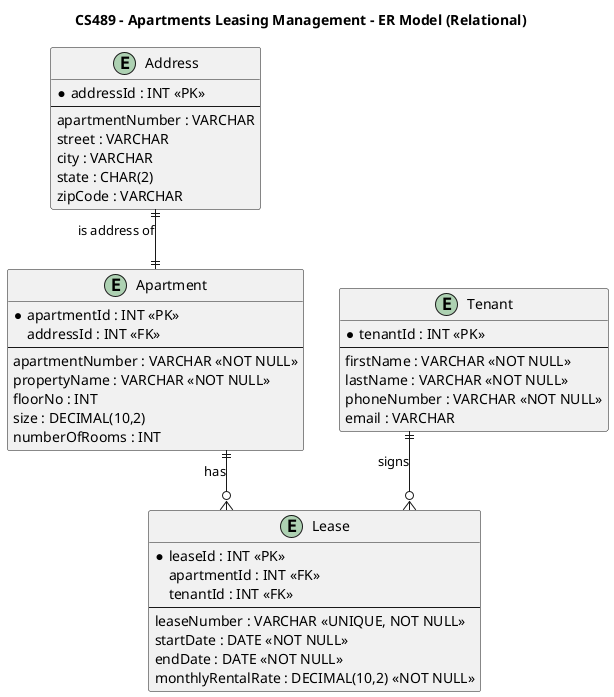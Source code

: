 
@startuml
title CS489 - Apartments Leasing Management - ER Model (Relational)

skinparam shadowing false
skinparam linetype ortho

entity "Address" as Address {
  * addressId : INT <<PK>>
  --
  apartmentNumber : VARCHAR
  street : VARCHAR
  city : VARCHAR
  state : CHAR(2)
  zipCode : VARCHAR
}

entity "Apartment" as Apartment {
  * apartmentId : INT <<PK>>
  addressId : INT <<FK>>
  --
  apartmentNumber : VARCHAR <<NOT NULL>>
  propertyName : VARCHAR <<NOT NULL>>
  floorNo : INT
  size : DECIMAL(10,2)
  numberOfRooms : INT
}

entity "Tenant" as Tenant {
  * tenantId : INT <<PK>>
  --
  firstName : VARCHAR <<NOT NULL>>
  lastName : VARCHAR <<NOT NULL>>
  phoneNumber : VARCHAR <<NOT NULL>>
  email : VARCHAR
}

entity "Lease" as Lease {
  * leaseId : INT <<PK>>
  apartmentId : INT <<FK>>
  tenantId : INT <<FK>>
  --
  leaseNumber : VARCHAR <<UNIQUE, NOT NULL>>
  startDate : DATE <<NOT NULL>>
  endDate : DATE <<NOT NULL>>
  monthlyRentalRate : DECIMAL(10,2) <<NOT NULL>>
}

' Relationships with cardinalities (crow's foot-like annotations)
Address ||--|| Apartment : "is address of"
Apartment ||--o{ Lease : "has"
Tenant ||--o{ Lease : "signs"

@enduml

